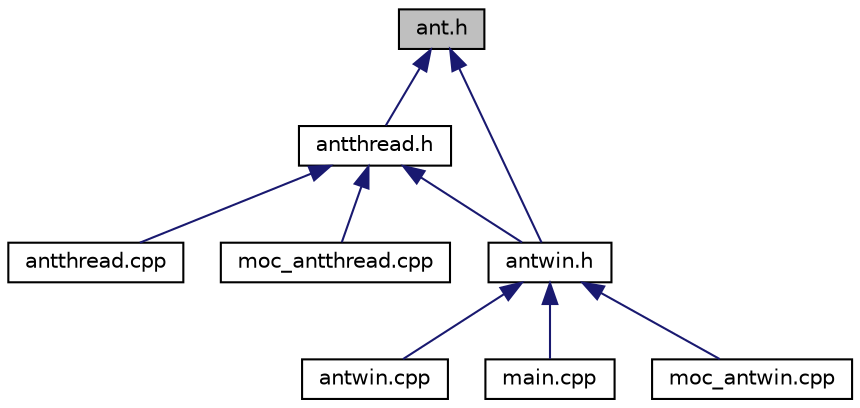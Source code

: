 digraph "ant.h"
{
  edge [fontname="Helvetica",fontsize="10",labelfontname="Helvetica",labelfontsize="10"];
  node [fontname="Helvetica",fontsize="10",shape=record];
  Node1 [label="ant.h",height=0.2,width=0.4,color="black", fillcolor="grey75", style="filled", fontcolor="black"];
  Node1 -> Node2 [dir="back",color="midnightblue",fontsize="10",style="solid"];
  Node2 [label="antthread.h",height=0.2,width=0.4,color="black", fillcolor="white", style="filled",URL="$antthread_8h.html"];
  Node2 -> Node3 [dir="back",color="midnightblue",fontsize="10",style="solid"];
  Node3 [label="antthread.cpp",height=0.2,width=0.4,color="black", fillcolor="white", style="filled",URL="$antthread_8cpp.html"];
  Node2 -> Node4 [dir="back",color="midnightblue",fontsize="10",style="solid"];
  Node4 [label="antwin.h",height=0.2,width=0.4,color="black", fillcolor="white", style="filled",URL="$antwin_8h.html"];
  Node4 -> Node5 [dir="back",color="midnightblue",fontsize="10",style="solid"];
  Node5 [label="antwin.cpp",height=0.2,width=0.4,color="black", fillcolor="white", style="filled",URL="$antwin_8cpp.html"];
  Node4 -> Node6 [dir="back",color="midnightblue",fontsize="10",style="solid"];
  Node6 [label="main.cpp",height=0.2,width=0.4,color="black", fillcolor="white", style="filled",URL="$main_8cpp.html"];
  Node4 -> Node7 [dir="back",color="midnightblue",fontsize="10",style="solid"];
  Node7 [label="moc_antwin.cpp",height=0.2,width=0.4,color="black", fillcolor="white", style="filled",URL="$moc__antwin_8cpp.html"];
  Node2 -> Node8 [dir="back",color="midnightblue",fontsize="10",style="solid"];
  Node8 [label="moc_antthread.cpp",height=0.2,width=0.4,color="black", fillcolor="white", style="filled",URL="$moc__antthread_8cpp.html"];
  Node1 -> Node4 [dir="back",color="midnightblue",fontsize="10",style="solid"];
}
